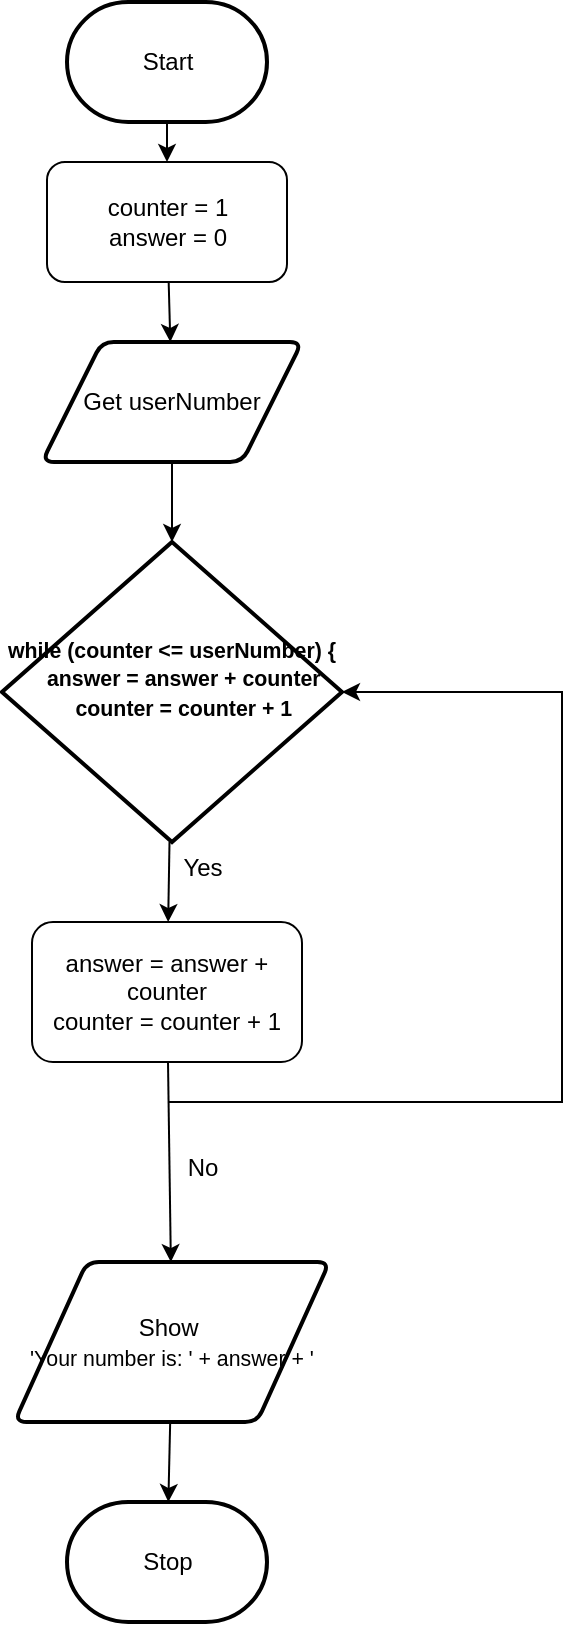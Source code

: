 <mxfile>
    <diagram id="HIP3nbAZw_EuaXWnEj3U" name="Page-1">
        <mxGraphModel dx="785" dy="434" grid="1" gridSize="10" guides="1" tooltips="1" connect="1" arrows="1" fold="1" page="1" pageScale="1" pageWidth="850" pageHeight="1100" math="0" shadow="0">
            <root>
                <mxCell id="0"/>
                <mxCell id="1" parent="0"/>
                <mxCell id="11" value="" style="edgeStyle=none;html=1;" edge="1" parent="1" source="2" target="5">
                    <mxGeometry relative="1" as="geometry"/>
                </mxCell>
                <mxCell id="2" value="Start" style="strokeWidth=2;html=1;shape=mxgraph.flowchart.terminator;whiteSpace=wrap;" parent="1" vertex="1">
                    <mxGeometry x="232.5" y="260" width="100" height="60" as="geometry"/>
                </mxCell>
                <mxCell id="3" value="Stop" style="strokeWidth=2;html=1;shape=mxgraph.flowchart.terminator;whiteSpace=wrap;" parent="1" vertex="1">
                    <mxGeometry x="232.5" y="1010" width="100" height="60" as="geometry"/>
                </mxCell>
                <mxCell id="13" value="" style="edgeStyle=none;html=1;" edge="1" parent="1" source="4" target="7">
                    <mxGeometry relative="1" as="geometry"/>
                </mxCell>
                <mxCell id="4" value="Get userNumber" style="shape=parallelogram;html=1;strokeWidth=2;perimeter=parallelogramPerimeter;whiteSpace=wrap;rounded=1;arcSize=12;size=0.23;" parent="1" vertex="1">
                    <mxGeometry x="220" y="430" width="130" height="60" as="geometry"/>
                </mxCell>
                <mxCell id="12" value="" style="edgeStyle=none;html=1;" edge="1" parent="1" source="5" target="4">
                    <mxGeometry relative="1" as="geometry"/>
                </mxCell>
                <mxCell id="5" value="counter = 1&lt;div&gt;answer = 0&lt;/div&gt;" style="html=1;dashed=0;whiteSpace=wrap;rounded=1;" vertex="1" parent="1">
                    <mxGeometry x="222.5" y="340" width="120" height="60" as="geometry"/>
                </mxCell>
                <mxCell id="15" value="" style="edgeStyle=none;html=1;" edge="1" parent="1" source="7" target="8">
                    <mxGeometry relative="1" as="geometry"/>
                </mxCell>
                <mxCell id="7" value="&lt;span id=&quot;docs-internal-guid-6769116f-7fff-63d9-ad6a-4a7cd17ae155&quot;&gt;&lt;h5 style=&quot;line-height:1.38;margin-top:0pt;margin-bottom:10pt;&quot;&gt;&lt;span style=&quot;font-size: 8pt; font-family: Cabin, sans-serif; color: rgb(0, 0, 0); background-color: transparent; font-variant-numeric: normal; font-variant-east-asian: normal; font-variant-alternates: normal; font-variant-position: normal; font-variant-emoji: normal; vertical-align: baseline; white-space-collapse: preserve;&quot;&gt;while (counter &amp;lt;= userNumber) {&lt;br&gt;&lt;/span&gt;&lt;span style=&quot;font-size: 8pt; font-family: Cabin, sans-serif; color: rgb(0, 0, 0); background-color: transparent; font-variant-numeric: normal; font-variant-east-asian: normal; font-variant-alternates: normal; font-variant-position: normal; font-variant-emoji: normal; vertical-align: baseline; white-space-collapse: preserve;&quot;&gt;&amp;nbsp;&amp;nbsp;&amp;nbsp;&amp;nbsp;answer = answer + counter&lt;br&gt;&lt;/span&gt;&lt;span style=&quot;font-size: 8pt; font-family: Cabin, sans-serif; color: rgb(0, 0, 0); background-color: transparent; font-variant-numeric: normal; font-variant-east-asian: normal; font-variant-alternates: normal; font-variant-position: normal; font-variant-emoji: normal; vertical-align: baseline; white-space-collapse: preserve;&quot;&gt;&amp;nbsp;&amp;nbsp;&amp;nbsp;&amp;nbsp;counter = counter + 1&lt;/span&gt;&lt;/h5&gt;&lt;/span&gt;" style="strokeWidth=2;html=1;shape=mxgraph.flowchart.decision;whiteSpace=wrap;" vertex="1" parent="1">
                    <mxGeometry x="200" y="530" width="170" height="150" as="geometry"/>
                </mxCell>
                <mxCell id="16" value="" style="edgeStyle=none;html=1;" edge="1" parent="1" source="8" target="9">
                    <mxGeometry relative="1" as="geometry"/>
                </mxCell>
                <mxCell id="8" value="answer = answer + counter&lt;div&gt;counter = counter + 1&lt;/div&gt;" style="html=1;dashed=0;whiteSpace=wrap;rounded=1;" vertex="1" parent="1">
                    <mxGeometry x="215" y="720" width="135" height="70" as="geometry"/>
                </mxCell>
                <mxCell id="17" value="" style="edgeStyle=none;html=1;" edge="1" parent="1" source="9" target="3">
                    <mxGeometry relative="1" as="geometry"/>
                </mxCell>
                <mxCell id="9" value="&lt;div&gt;&lt;br&gt;&lt;/div&gt;Show&amp;nbsp;&lt;span id=&quot;docs-internal-guid-e7d50cb8-7fff-e054-1e91-5f3fbf7d3074&quot;&gt;&lt;p style=&quot;line-height:1.38;margin-top:0pt;margin-bottom:10pt;&quot; dir=&quot;ltr&quot;&gt;&lt;span style=&quot;font-size: 8pt; font-family: Cabin, sans-serif; color: rgb(0, 0, 0); background-color: transparent; font-variant-numeric: normal; font-variant-east-asian: normal; font-variant-alternates: normal; font-variant-position: normal; font-variant-emoji: normal; vertical-align: baseline; white-space-collapse: preserve;&quot;&gt;&#39;Your number is: &#39; + answer + &#39;&lt;/span&gt;&lt;/p&gt;&lt;/span&gt;" style="shape=parallelogram;html=1;strokeWidth=2;perimeter=parallelogramPerimeter;whiteSpace=wrap;rounded=1;arcSize=12;size=0.23;" vertex="1" parent="1">
                    <mxGeometry x="206.25" y="890" width="157.5" height="80" as="geometry"/>
                </mxCell>
                <mxCell id="21" value="Yes" style="text;html=1;align=center;verticalAlign=middle;resizable=0;points=[];autosize=1;strokeColor=none;fillColor=none;" vertex="1" parent="1">
                    <mxGeometry x="280" y="678" width="40" height="30" as="geometry"/>
                </mxCell>
                <mxCell id="23" style="edgeStyle=none;html=1;entryX=1;entryY=0.5;entryDx=0;entryDy=0;entryPerimeter=0;rounded=0;curved=0;" edge="1" parent="1" target="7">
                    <mxGeometry relative="1" as="geometry">
                        <mxPoint x="283" y="810" as="sourcePoint"/>
                        <Array as="points">
                            <mxPoint x="480" y="810"/>
                            <mxPoint x="480" y="605"/>
                        </Array>
                    </mxGeometry>
                </mxCell>
                <mxCell id="24" value="No" style="text;html=1;align=center;verticalAlign=middle;resizable=0;points=[];autosize=1;strokeColor=none;fillColor=none;" vertex="1" parent="1">
                    <mxGeometry x="280" y="828" width="40" height="30" as="geometry"/>
                </mxCell>
            </root>
        </mxGraphModel>
    </diagram>
</mxfile>